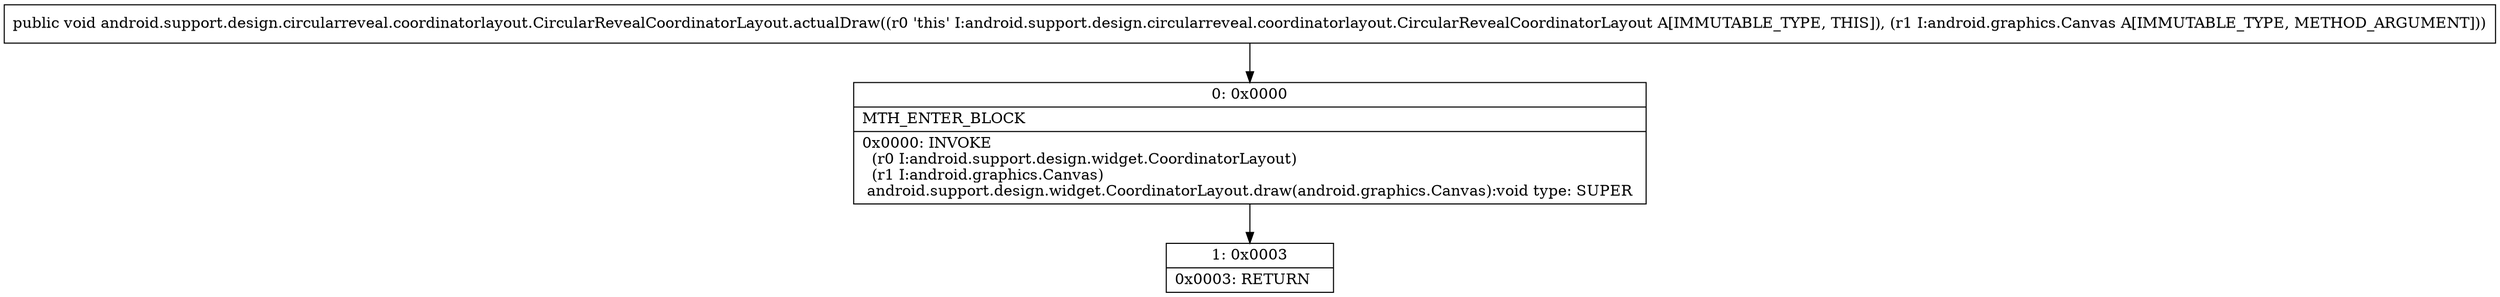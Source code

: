 digraph "CFG forandroid.support.design.circularreveal.coordinatorlayout.CircularRevealCoordinatorLayout.actualDraw(Landroid\/graphics\/Canvas;)V" {
Node_0 [shape=record,label="{0\:\ 0x0000|MTH_ENTER_BLOCK\l|0x0000: INVOKE  \l  (r0 I:android.support.design.widget.CoordinatorLayout)\l  (r1 I:android.graphics.Canvas)\l android.support.design.widget.CoordinatorLayout.draw(android.graphics.Canvas):void type: SUPER \l}"];
Node_1 [shape=record,label="{1\:\ 0x0003|0x0003: RETURN   \l}"];
MethodNode[shape=record,label="{public void android.support.design.circularreveal.coordinatorlayout.CircularRevealCoordinatorLayout.actualDraw((r0 'this' I:android.support.design.circularreveal.coordinatorlayout.CircularRevealCoordinatorLayout A[IMMUTABLE_TYPE, THIS]), (r1 I:android.graphics.Canvas A[IMMUTABLE_TYPE, METHOD_ARGUMENT])) }"];
MethodNode -> Node_0;
Node_0 -> Node_1;
}

